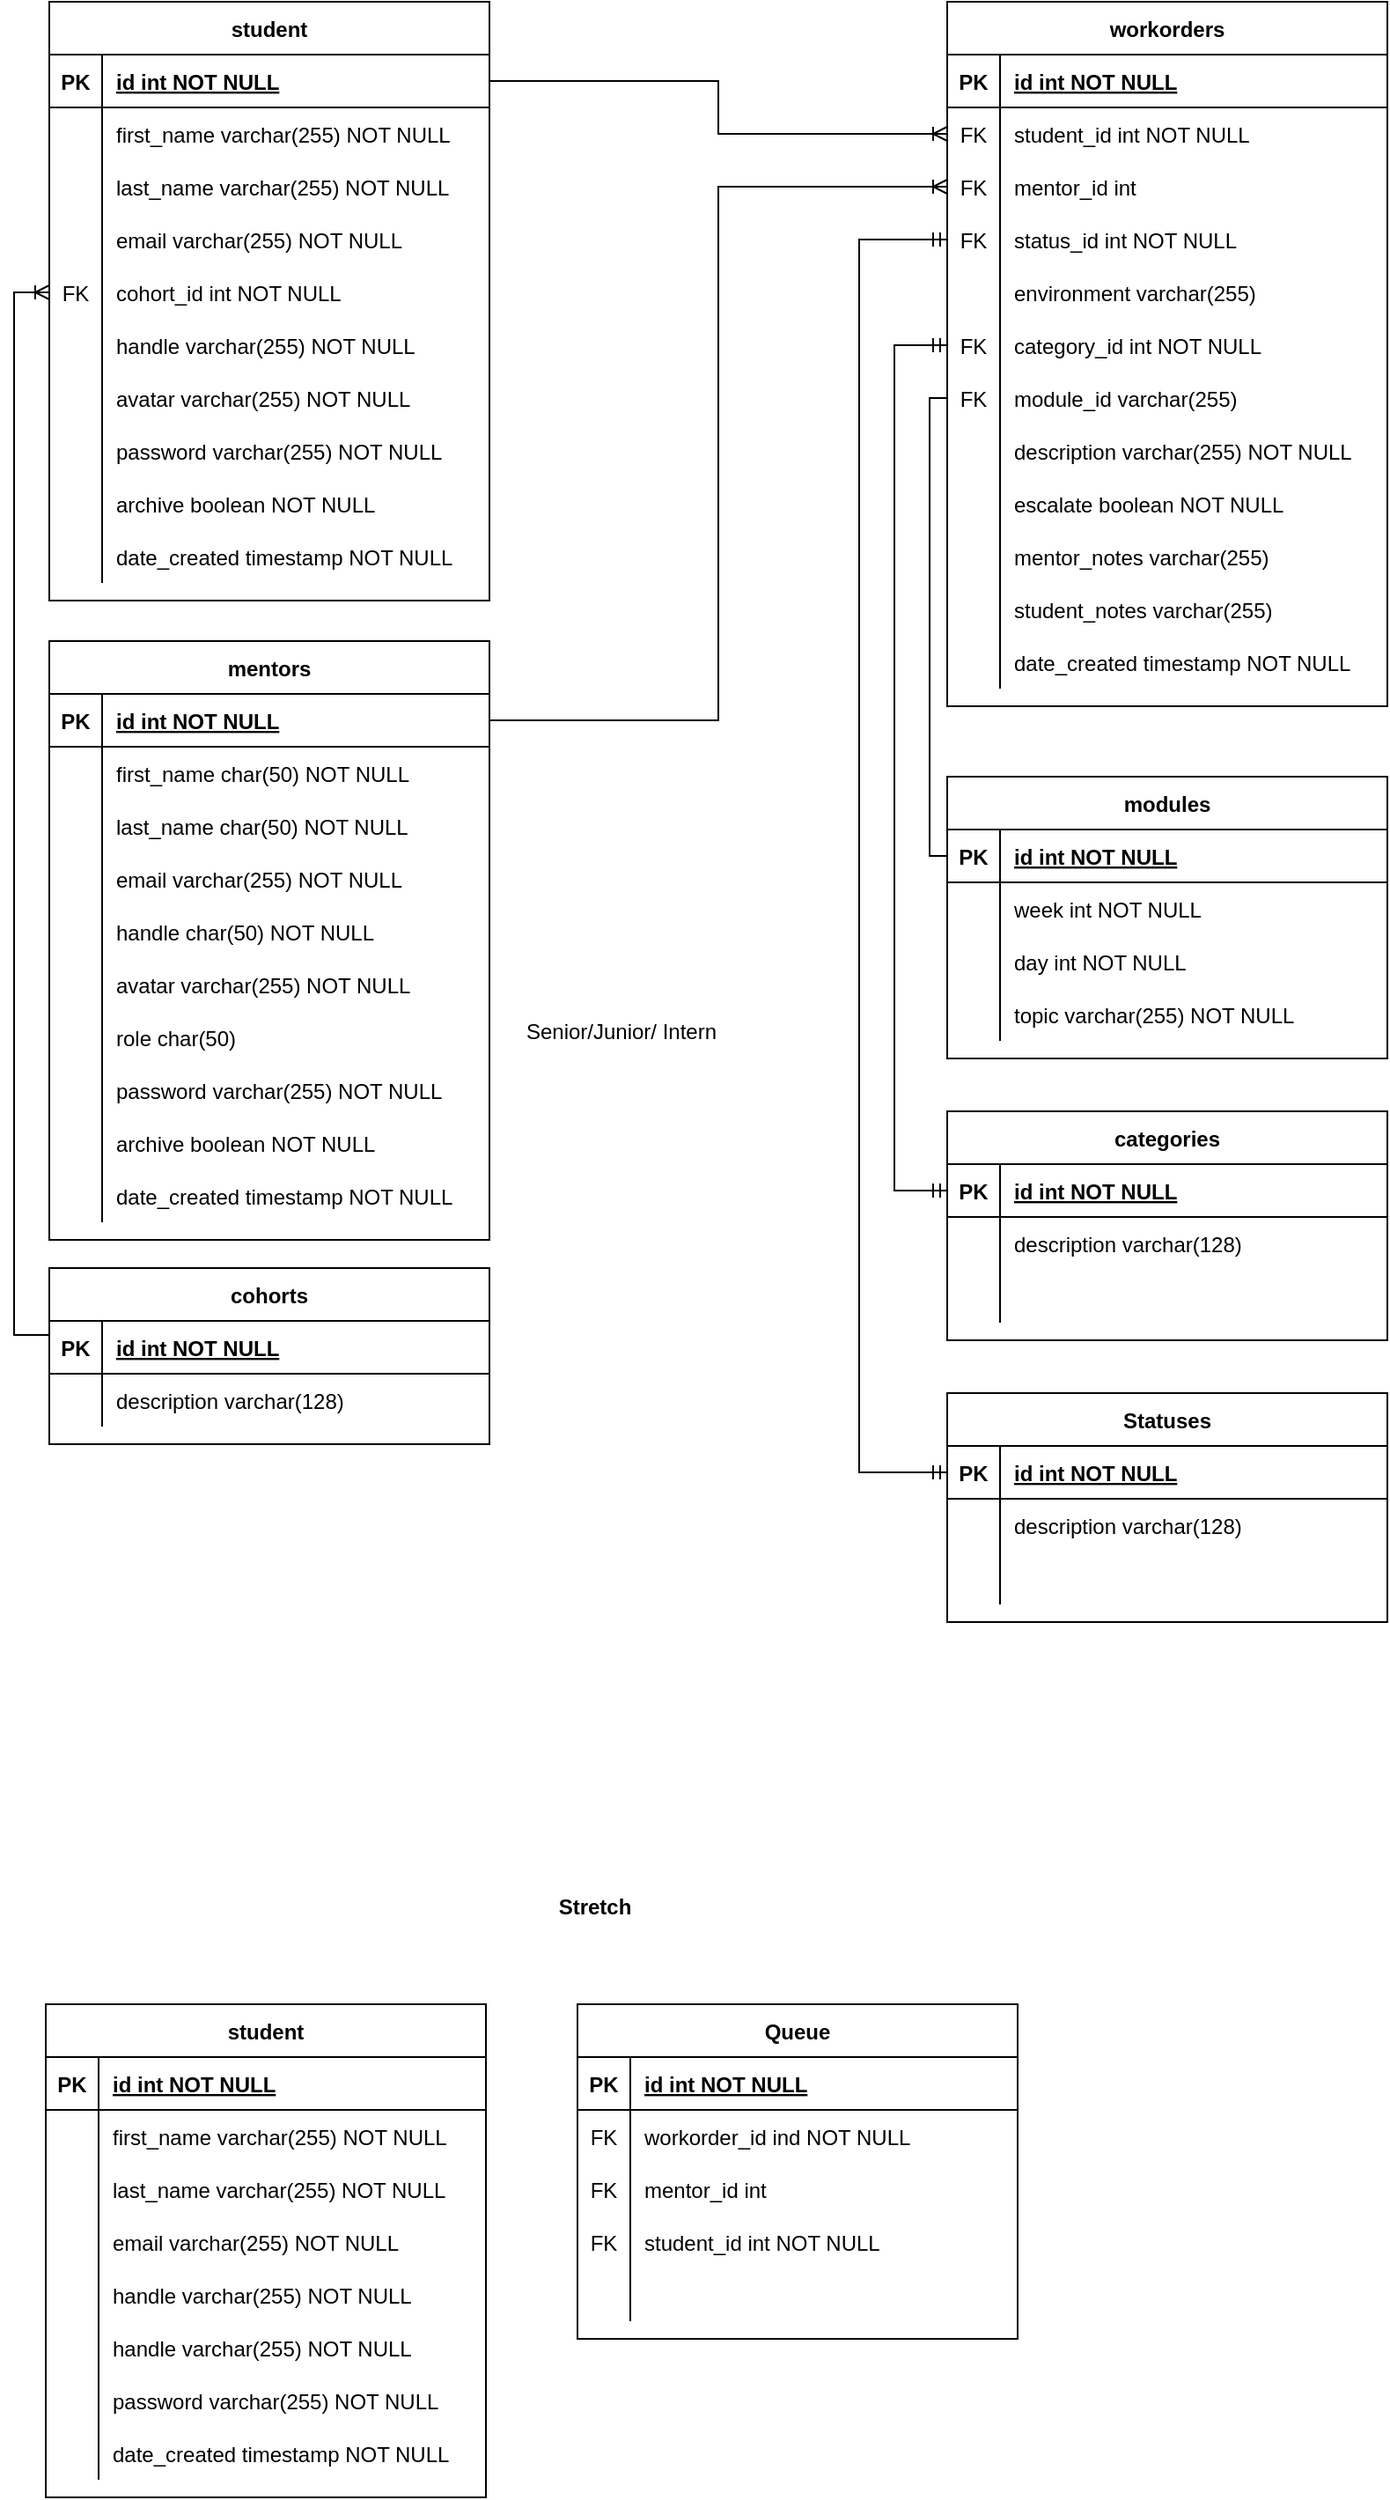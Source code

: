 <mxfile version="18.0.1" type="device"><diagram id="R2lEEEUBdFMjLlhIrx00" name="Page-1"><mxGraphModel dx="946" dy="672" grid="1" gridSize="10" guides="1" tooltips="1" connect="1" arrows="1" fold="1" page="1" pageScale="1" pageWidth="850" pageHeight="1100" math="0" shadow="0" extFonts="Permanent Marker^https://fonts.googleapis.com/css?family=Permanent+Marker"><root><mxCell id="0"/><mxCell id="1" parent="0"/><mxCell id="C-vyLk0tnHw3VtMMgP7b-2" value="workorders" style="shape=table;startSize=30;container=1;collapsible=1;childLayout=tableLayout;fixedRows=1;rowLines=0;fontStyle=1;align=center;resizeLast=1;" parent="1" vertex="1"><mxGeometry x="550" y="43" width="250" height="400" as="geometry"/></mxCell><mxCell id="C-vyLk0tnHw3VtMMgP7b-3" value="" style="shape=partialRectangle;collapsible=0;dropTarget=0;pointerEvents=0;fillColor=none;points=[[0,0.5],[1,0.5]];portConstraint=eastwest;top=0;left=0;right=0;bottom=1;" parent="C-vyLk0tnHw3VtMMgP7b-2" vertex="1"><mxGeometry y="30" width="250" height="30" as="geometry"/></mxCell><mxCell id="C-vyLk0tnHw3VtMMgP7b-4" value="PK" style="shape=partialRectangle;overflow=hidden;connectable=0;fillColor=none;top=0;left=0;bottom=0;right=0;fontStyle=1;" parent="C-vyLk0tnHw3VtMMgP7b-3" vertex="1"><mxGeometry width="30" height="30" as="geometry"><mxRectangle width="30" height="30" as="alternateBounds"/></mxGeometry></mxCell><mxCell id="C-vyLk0tnHw3VtMMgP7b-5" value="id int NOT NULL " style="shape=partialRectangle;overflow=hidden;connectable=0;fillColor=none;top=0;left=0;bottom=0;right=0;align=left;spacingLeft=6;fontStyle=5;" parent="C-vyLk0tnHw3VtMMgP7b-3" vertex="1"><mxGeometry x="30" width="220" height="30" as="geometry"><mxRectangle width="220" height="30" as="alternateBounds"/></mxGeometry></mxCell><mxCell id="C-vyLk0tnHw3VtMMgP7b-6" value="" style="shape=partialRectangle;collapsible=0;dropTarget=0;pointerEvents=0;fillColor=none;points=[[0,0.5],[1,0.5]];portConstraint=eastwest;top=0;left=0;right=0;bottom=0;" parent="C-vyLk0tnHw3VtMMgP7b-2" vertex="1"><mxGeometry y="60" width="250" height="30" as="geometry"/></mxCell><mxCell id="C-vyLk0tnHw3VtMMgP7b-7" value="FK" style="shape=partialRectangle;overflow=hidden;connectable=0;fillColor=none;top=0;left=0;bottom=0;right=0;" parent="C-vyLk0tnHw3VtMMgP7b-6" vertex="1"><mxGeometry width="30" height="30" as="geometry"><mxRectangle width="30" height="30" as="alternateBounds"/></mxGeometry></mxCell><mxCell id="C-vyLk0tnHw3VtMMgP7b-8" value="student_id int NOT NULL" style="shape=partialRectangle;overflow=hidden;connectable=0;fillColor=none;top=0;left=0;bottom=0;right=0;align=left;spacingLeft=6;" parent="C-vyLk0tnHw3VtMMgP7b-6" vertex="1"><mxGeometry x="30" width="220" height="30" as="geometry"><mxRectangle width="220" height="30" as="alternateBounds"/></mxGeometry></mxCell><mxCell id="C-vyLk0tnHw3VtMMgP7b-9" value="" style="shape=partialRectangle;collapsible=0;dropTarget=0;pointerEvents=0;fillColor=none;points=[[0,0.5],[1,0.5]];portConstraint=eastwest;top=0;left=0;right=0;bottom=0;" parent="C-vyLk0tnHw3VtMMgP7b-2" vertex="1"><mxGeometry y="90" width="250" height="30" as="geometry"/></mxCell><mxCell id="C-vyLk0tnHw3VtMMgP7b-10" value="FK" style="shape=partialRectangle;overflow=hidden;connectable=0;fillColor=none;top=0;left=0;bottom=0;right=0;" parent="C-vyLk0tnHw3VtMMgP7b-9" vertex="1"><mxGeometry width="30" height="30" as="geometry"><mxRectangle width="30" height="30" as="alternateBounds"/></mxGeometry></mxCell><mxCell id="C-vyLk0tnHw3VtMMgP7b-11" value="mentor_id int" style="shape=partialRectangle;overflow=hidden;connectable=0;fillColor=none;top=0;left=0;bottom=0;right=0;align=left;spacingLeft=6;" parent="C-vyLk0tnHw3VtMMgP7b-9" vertex="1"><mxGeometry x="30" width="220" height="30" as="geometry"><mxRectangle width="220" height="30" as="alternateBounds"/></mxGeometry></mxCell><mxCell id="LG5IcgNBDpSV5oJkp3IY-35" value="" style="shape=partialRectangle;collapsible=0;dropTarget=0;pointerEvents=0;fillColor=none;points=[[0,0.5],[1,0.5]];portConstraint=eastwest;top=0;left=0;right=0;bottom=0;" parent="C-vyLk0tnHw3VtMMgP7b-2" vertex="1"><mxGeometry y="120" width="250" height="30" as="geometry"/></mxCell><mxCell id="LG5IcgNBDpSV5oJkp3IY-36" value="FK" style="shape=partialRectangle;overflow=hidden;connectable=0;fillColor=none;top=0;left=0;bottom=0;right=0;" parent="LG5IcgNBDpSV5oJkp3IY-35" vertex="1"><mxGeometry width="30" height="30" as="geometry"><mxRectangle width="30" height="30" as="alternateBounds"/></mxGeometry></mxCell><mxCell id="LG5IcgNBDpSV5oJkp3IY-37" value="status_id int NOT NULL" style="shape=partialRectangle;overflow=hidden;connectable=0;fillColor=none;top=0;left=0;bottom=0;right=0;align=left;spacingLeft=6;" parent="LG5IcgNBDpSV5oJkp3IY-35" vertex="1"><mxGeometry x="30" width="220" height="30" as="geometry"><mxRectangle width="220" height="30" as="alternateBounds"/></mxGeometry></mxCell><mxCell id="LG5IcgNBDpSV5oJkp3IY-32" value="" style="shape=partialRectangle;collapsible=0;dropTarget=0;pointerEvents=0;fillColor=none;points=[[0,0.5],[1,0.5]];portConstraint=eastwest;top=0;left=0;right=0;bottom=0;" parent="C-vyLk0tnHw3VtMMgP7b-2" vertex="1"><mxGeometry y="150" width="250" height="30" as="geometry"/></mxCell><mxCell id="LG5IcgNBDpSV5oJkp3IY-33" value="" style="shape=partialRectangle;overflow=hidden;connectable=0;fillColor=none;top=0;left=0;bottom=0;right=0;" parent="LG5IcgNBDpSV5oJkp3IY-32" vertex="1"><mxGeometry width="30" height="30" as="geometry"><mxRectangle width="30" height="30" as="alternateBounds"/></mxGeometry></mxCell><mxCell id="LG5IcgNBDpSV5oJkp3IY-34" value="environment varchar(255)" style="shape=partialRectangle;overflow=hidden;connectable=0;fillColor=none;top=0;left=0;bottom=0;right=0;align=left;spacingLeft=6;" parent="LG5IcgNBDpSV5oJkp3IY-32" vertex="1"><mxGeometry x="30" width="220" height="30" as="geometry"><mxRectangle width="220" height="30" as="alternateBounds"/></mxGeometry></mxCell><mxCell id="LG5IcgNBDpSV5oJkp3IY-48" value="" style="shape=partialRectangle;collapsible=0;dropTarget=0;pointerEvents=0;fillColor=none;points=[[0,0.5],[1,0.5]];portConstraint=eastwest;top=0;left=0;right=0;bottom=0;" parent="C-vyLk0tnHw3VtMMgP7b-2" vertex="1"><mxGeometry y="180" width="250" height="30" as="geometry"/></mxCell><mxCell id="LG5IcgNBDpSV5oJkp3IY-49" value="FK" style="shape=partialRectangle;overflow=hidden;connectable=0;fillColor=none;top=0;left=0;bottom=0;right=0;" parent="LG5IcgNBDpSV5oJkp3IY-48" vertex="1"><mxGeometry width="30" height="30" as="geometry"><mxRectangle width="30" height="30" as="alternateBounds"/></mxGeometry></mxCell><mxCell id="LG5IcgNBDpSV5oJkp3IY-50" value="category_id int NOT NULL" style="shape=partialRectangle;overflow=hidden;connectable=0;fillColor=none;top=0;left=0;bottom=0;right=0;align=left;spacingLeft=6;" parent="LG5IcgNBDpSV5oJkp3IY-48" vertex="1"><mxGeometry x="30" width="220" height="30" as="geometry"><mxRectangle width="220" height="30" as="alternateBounds"/></mxGeometry></mxCell><mxCell id="LG5IcgNBDpSV5oJkp3IY-61" value="" style="shape=partialRectangle;collapsible=0;dropTarget=0;pointerEvents=0;fillColor=none;points=[[0,0.5],[1,0.5]];portConstraint=eastwest;top=0;left=0;right=0;bottom=0;" parent="C-vyLk0tnHw3VtMMgP7b-2" vertex="1"><mxGeometry y="210" width="250" height="30" as="geometry"/></mxCell><mxCell id="LG5IcgNBDpSV5oJkp3IY-62" value="FK" style="shape=partialRectangle;overflow=hidden;connectable=0;fillColor=none;top=0;left=0;bottom=0;right=0;" parent="LG5IcgNBDpSV5oJkp3IY-61" vertex="1"><mxGeometry width="30" height="30" as="geometry"><mxRectangle width="30" height="30" as="alternateBounds"/></mxGeometry></mxCell><mxCell id="LG5IcgNBDpSV5oJkp3IY-63" value="module_id varchar(255) " style="shape=partialRectangle;overflow=hidden;connectable=0;fillColor=none;top=0;left=0;bottom=0;right=0;align=left;spacingLeft=6;" parent="LG5IcgNBDpSV5oJkp3IY-61" vertex="1"><mxGeometry x="30" width="220" height="30" as="geometry"><mxRectangle width="220" height="30" as="alternateBounds"/></mxGeometry></mxCell><mxCell id="LG5IcgNBDpSV5oJkp3IY-64" value="" style="shape=partialRectangle;collapsible=0;dropTarget=0;pointerEvents=0;fillColor=none;points=[[0,0.5],[1,0.5]];portConstraint=eastwest;top=0;left=0;right=0;bottom=0;" parent="C-vyLk0tnHw3VtMMgP7b-2" vertex="1"><mxGeometry y="240" width="250" height="30" as="geometry"/></mxCell><mxCell id="LG5IcgNBDpSV5oJkp3IY-65" value="" style="shape=partialRectangle;overflow=hidden;connectable=0;fillColor=none;top=0;left=0;bottom=0;right=0;" parent="LG5IcgNBDpSV5oJkp3IY-64" vertex="1"><mxGeometry width="30" height="30" as="geometry"><mxRectangle width="30" height="30" as="alternateBounds"/></mxGeometry></mxCell><mxCell id="LG5IcgNBDpSV5oJkp3IY-66" value="description varchar(255) NOT NULL" style="shape=partialRectangle;overflow=hidden;connectable=0;fillColor=none;top=0;left=0;bottom=0;right=0;align=left;spacingLeft=6;" parent="LG5IcgNBDpSV5oJkp3IY-64" vertex="1"><mxGeometry x="30" width="220" height="30" as="geometry"><mxRectangle width="220" height="30" as="alternateBounds"/></mxGeometry></mxCell><mxCell id="LG5IcgNBDpSV5oJkp3IY-70" value="" style="shape=partialRectangle;collapsible=0;dropTarget=0;pointerEvents=0;fillColor=none;points=[[0,0.5],[1,0.5]];portConstraint=eastwest;top=0;left=0;right=0;bottom=0;" parent="C-vyLk0tnHw3VtMMgP7b-2" vertex="1"><mxGeometry y="270" width="250" height="30" as="geometry"/></mxCell><mxCell id="LG5IcgNBDpSV5oJkp3IY-71" value="" style="shape=partialRectangle;overflow=hidden;connectable=0;fillColor=none;top=0;left=0;bottom=0;right=0;" parent="LG5IcgNBDpSV5oJkp3IY-70" vertex="1"><mxGeometry width="30" height="30" as="geometry"><mxRectangle width="30" height="30" as="alternateBounds"/></mxGeometry></mxCell><mxCell id="LG5IcgNBDpSV5oJkp3IY-72" value="escalate boolean NOT NULL" style="shape=partialRectangle;overflow=hidden;connectable=0;fillColor=none;top=0;left=0;bottom=0;right=0;align=left;spacingLeft=6;" parent="LG5IcgNBDpSV5oJkp3IY-70" vertex="1"><mxGeometry x="30" width="220" height="30" as="geometry"><mxRectangle width="220" height="30" as="alternateBounds"/></mxGeometry></mxCell><mxCell id="LG5IcgNBDpSV5oJkp3IY-97" value="" style="shape=partialRectangle;collapsible=0;dropTarget=0;pointerEvents=0;fillColor=none;points=[[0,0.5],[1,0.5]];portConstraint=eastwest;top=0;left=0;right=0;bottom=0;" parent="C-vyLk0tnHw3VtMMgP7b-2" vertex="1"><mxGeometry y="300" width="250" height="30" as="geometry"/></mxCell><mxCell id="LG5IcgNBDpSV5oJkp3IY-98" value="" style="shape=partialRectangle;overflow=hidden;connectable=0;fillColor=none;top=0;left=0;bottom=0;right=0;" parent="LG5IcgNBDpSV5oJkp3IY-97" vertex="1"><mxGeometry width="30" height="30" as="geometry"><mxRectangle width="30" height="30" as="alternateBounds"/></mxGeometry></mxCell><mxCell id="LG5IcgNBDpSV5oJkp3IY-99" value="mentor_notes varchar(255)" style="shape=partialRectangle;overflow=hidden;connectable=0;fillColor=none;top=0;left=0;bottom=0;right=0;align=left;spacingLeft=6;" parent="LG5IcgNBDpSV5oJkp3IY-97" vertex="1"><mxGeometry x="30" width="220" height="30" as="geometry"><mxRectangle width="220" height="30" as="alternateBounds"/></mxGeometry></mxCell><mxCell id="LG5IcgNBDpSV5oJkp3IY-100" value="" style="shape=partialRectangle;collapsible=0;dropTarget=0;pointerEvents=0;fillColor=none;points=[[0,0.5],[1,0.5]];portConstraint=eastwest;top=0;left=0;right=0;bottom=0;" parent="C-vyLk0tnHw3VtMMgP7b-2" vertex="1"><mxGeometry y="330" width="250" height="30" as="geometry"/></mxCell><mxCell id="LG5IcgNBDpSV5oJkp3IY-101" value="" style="shape=partialRectangle;overflow=hidden;connectable=0;fillColor=none;top=0;left=0;bottom=0;right=0;" parent="LG5IcgNBDpSV5oJkp3IY-100" vertex="1"><mxGeometry width="30" height="30" as="geometry"><mxRectangle width="30" height="30" as="alternateBounds"/></mxGeometry></mxCell><mxCell id="LG5IcgNBDpSV5oJkp3IY-102" value="student_notes varchar(255)" style="shape=partialRectangle;overflow=hidden;connectable=0;fillColor=none;top=0;left=0;bottom=0;right=0;align=left;spacingLeft=6;" parent="LG5IcgNBDpSV5oJkp3IY-100" vertex="1"><mxGeometry x="30" width="220" height="30" as="geometry"><mxRectangle width="220" height="30" as="alternateBounds"/></mxGeometry></mxCell><mxCell id="LG5IcgNBDpSV5oJkp3IY-29" value="" style="shape=partialRectangle;collapsible=0;dropTarget=0;pointerEvents=0;fillColor=none;points=[[0,0.5],[1,0.5]];portConstraint=eastwest;top=0;left=0;right=0;bottom=0;" parent="C-vyLk0tnHw3VtMMgP7b-2" vertex="1"><mxGeometry y="360" width="250" height="30" as="geometry"/></mxCell><mxCell id="LG5IcgNBDpSV5oJkp3IY-30" value="" style="shape=partialRectangle;overflow=hidden;connectable=0;fillColor=none;top=0;left=0;bottom=0;right=0;" parent="LG5IcgNBDpSV5oJkp3IY-29" vertex="1"><mxGeometry width="30" height="30" as="geometry"><mxRectangle width="30" height="30" as="alternateBounds"/></mxGeometry></mxCell><mxCell id="LG5IcgNBDpSV5oJkp3IY-31" value="date_created timestamp NOT NULL" style="shape=partialRectangle;overflow=hidden;connectable=0;fillColor=none;top=0;left=0;bottom=0;right=0;align=left;spacingLeft=6;" parent="LG5IcgNBDpSV5oJkp3IY-29" vertex="1"><mxGeometry x="30" width="220" height="30" as="geometry"><mxRectangle width="220" height="30" as="alternateBounds"/></mxGeometry></mxCell><mxCell id="C-vyLk0tnHw3VtMMgP7b-13" value="modules" style="shape=table;startSize=30;container=1;collapsible=1;childLayout=tableLayout;fixedRows=1;rowLines=0;fontStyle=1;align=center;resizeLast=1;" parent="1" vertex="1"><mxGeometry x="550" y="483" width="250" height="160" as="geometry"/></mxCell><mxCell id="C-vyLk0tnHw3VtMMgP7b-14" value="" style="shape=partialRectangle;collapsible=0;dropTarget=0;pointerEvents=0;fillColor=none;points=[[0,0.5],[1,0.5]];portConstraint=eastwest;top=0;left=0;right=0;bottom=1;" parent="C-vyLk0tnHw3VtMMgP7b-13" vertex="1"><mxGeometry y="30" width="250" height="30" as="geometry"/></mxCell><mxCell id="C-vyLk0tnHw3VtMMgP7b-15" value="PK" style="shape=partialRectangle;overflow=hidden;connectable=0;fillColor=none;top=0;left=0;bottom=0;right=0;fontStyle=1;" parent="C-vyLk0tnHw3VtMMgP7b-14" vertex="1"><mxGeometry width="30" height="30" as="geometry"><mxRectangle width="30" height="30" as="alternateBounds"/></mxGeometry></mxCell><mxCell id="C-vyLk0tnHw3VtMMgP7b-16" value="id int NOT NULL " style="shape=partialRectangle;overflow=hidden;connectable=0;fillColor=none;top=0;left=0;bottom=0;right=0;align=left;spacingLeft=6;fontStyle=5;" parent="C-vyLk0tnHw3VtMMgP7b-14" vertex="1"><mxGeometry x="30" width="220" height="30" as="geometry"><mxRectangle width="220" height="30" as="alternateBounds"/></mxGeometry></mxCell><mxCell id="C-vyLk0tnHw3VtMMgP7b-17" value="" style="shape=partialRectangle;collapsible=0;dropTarget=0;pointerEvents=0;fillColor=none;points=[[0,0.5],[1,0.5]];portConstraint=eastwest;top=0;left=0;right=0;bottom=0;" parent="C-vyLk0tnHw3VtMMgP7b-13" vertex="1"><mxGeometry y="60" width="250" height="30" as="geometry"/></mxCell><mxCell id="C-vyLk0tnHw3VtMMgP7b-18" value="" style="shape=partialRectangle;overflow=hidden;connectable=0;fillColor=none;top=0;left=0;bottom=0;right=0;" parent="C-vyLk0tnHw3VtMMgP7b-17" vertex="1"><mxGeometry width="30" height="30" as="geometry"><mxRectangle width="30" height="30" as="alternateBounds"/></mxGeometry></mxCell><mxCell id="C-vyLk0tnHw3VtMMgP7b-19" value="week int NOT NULL" style="shape=partialRectangle;overflow=hidden;connectable=0;fillColor=none;top=0;left=0;bottom=0;right=0;align=left;spacingLeft=6;" parent="C-vyLk0tnHw3VtMMgP7b-17" vertex="1"><mxGeometry x="30" width="220" height="30" as="geometry"><mxRectangle width="220" height="30" as="alternateBounds"/></mxGeometry></mxCell><mxCell id="C-vyLk0tnHw3VtMMgP7b-20" value="" style="shape=partialRectangle;collapsible=0;dropTarget=0;pointerEvents=0;fillColor=none;points=[[0,0.5],[1,0.5]];portConstraint=eastwest;top=0;left=0;right=0;bottom=0;" parent="C-vyLk0tnHw3VtMMgP7b-13" vertex="1"><mxGeometry y="90" width="250" height="30" as="geometry"/></mxCell><mxCell id="C-vyLk0tnHw3VtMMgP7b-21" value="" style="shape=partialRectangle;overflow=hidden;connectable=0;fillColor=none;top=0;left=0;bottom=0;right=0;" parent="C-vyLk0tnHw3VtMMgP7b-20" vertex="1"><mxGeometry width="30" height="30" as="geometry"><mxRectangle width="30" height="30" as="alternateBounds"/></mxGeometry></mxCell><mxCell id="C-vyLk0tnHw3VtMMgP7b-22" value="day int NOT NULL" style="shape=partialRectangle;overflow=hidden;connectable=0;fillColor=none;top=0;left=0;bottom=0;right=0;align=left;spacingLeft=6;" parent="C-vyLk0tnHw3VtMMgP7b-20" vertex="1"><mxGeometry x="30" width="220" height="30" as="geometry"><mxRectangle width="220" height="30" as="alternateBounds"/></mxGeometry></mxCell><mxCell id="LG5IcgNBDpSV5oJkp3IY-67" value="" style="shape=partialRectangle;collapsible=0;dropTarget=0;pointerEvents=0;fillColor=none;points=[[0,0.5],[1,0.5]];portConstraint=eastwest;top=0;left=0;right=0;bottom=0;" parent="C-vyLk0tnHw3VtMMgP7b-13" vertex="1"><mxGeometry y="120" width="250" height="30" as="geometry"/></mxCell><mxCell id="LG5IcgNBDpSV5oJkp3IY-68" value="" style="shape=partialRectangle;overflow=hidden;connectable=0;fillColor=none;top=0;left=0;bottom=0;right=0;" parent="LG5IcgNBDpSV5oJkp3IY-67" vertex="1"><mxGeometry width="30" height="30" as="geometry"><mxRectangle width="30" height="30" as="alternateBounds"/></mxGeometry></mxCell><mxCell id="LG5IcgNBDpSV5oJkp3IY-69" value="topic varchar(255) NOT NULL" style="shape=partialRectangle;overflow=hidden;connectable=0;fillColor=none;top=0;left=0;bottom=0;right=0;align=left;spacingLeft=6;" parent="LG5IcgNBDpSV5oJkp3IY-67" vertex="1"><mxGeometry x="30" width="220" height="30" as="geometry"><mxRectangle width="220" height="30" as="alternateBounds"/></mxGeometry></mxCell><mxCell id="C-vyLk0tnHw3VtMMgP7b-23" value="student" style="shape=table;startSize=30;container=1;collapsible=1;childLayout=tableLayout;fixedRows=1;rowLines=0;fontStyle=1;align=center;resizeLast=1;" parent="1" vertex="1"><mxGeometry x="40" y="43" width="250" height="340" as="geometry"/></mxCell><mxCell id="C-vyLk0tnHw3VtMMgP7b-24" value="" style="shape=partialRectangle;collapsible=0;dropTarget=0;pointerEvents=0;fillColor=none;points=[[0,0.5],[1,0.5]];portConstraint=eastwest;top=0;left=0;right=0;bottom=1;" parent="C-vyLk0tnHw3VtMMgP7b-23" vertex="1"><mxGeometry y="30" width="250" height="30" as="geometry"/></mxCell><mxCell id="C-vyLk0tnHw3VtMMgP7b-25" value="PK" style="shape=partialRectangle;overflow=hidden;connectable=0;fillColor=none;top=0;left=0;bottom=0;right=0;fontStyle=1;" parent="C-vyLk0tnHw3VtMMgP7b-24" vertex="1"><mxGeometry width="30" height="30" as="geometry"><mxRectangle width="30" height="30" as="alternateBounds"/></mxGeometry></mxCell><mxCell id="C-vyLk0tnHw3VtMMgP7b-26" value="id int NOT NULL " style="shape=partialRectangle;overflow=hidden;connectable=0;fillColor=none;top=0;left=0;bottom=0;right=0;align=left;spacingLeft=6;fontStyle=5;" parent="C-vyLk0tnHw3VtMMgP7b-24" vertex="1"><mxGeometry x="30" width="220" height="30" as="geometry"><mxRectangle width="220" height="30" as="alternateBounds"/></mxGeometry></mxCell><mxCell id="LG5IcgNBDpSV5oJkp3IY-10" value="" style="shape=partialRectangle;collapsible=0;dropTarget=0;pointerEvents=0;fillColor=none;points=[[0,0.5],[1,0.5]];portConstraint=eastwest;top=0;left=0;right=0;bottom=0;" parent="C-vyLk0tnHw3VtMMgP7b-23" vertex="1"><mxGeometry y="60" width="250" height="30" as="geometry"/></mxCell><mxCell id="LG5IcgNBDpSV5oJkp3IY-11" value="" style="shape=partialRectangle;overflow=hidden;connectable=0;fillColor=none;top=0;left=0;bottom=0;right=0;" parent="LG5IcgNBDpSV5oJkp3IY-10" vertex="1"><mxGeometry width="30" height="30" as="geometry"><mxRectangle width="30" height="30" as="alternateBounds"/></mxGeometry></mxCell><mxCell id="LG5IcgNBDpSV5oJkp3IY-12" value="first_name varchar(255) NOT NULL" style="shape=partialRectangle;overflow=hidden;connectable=0;fillColor=none;top=0;left=0;bottom=0;right=0;align=left;spacingLeft=6;" parent="LG5IcgNBDpSV5oJkp3IY-10" vertex="1"><mxGeometry x="30" width="220" height="30" as="geometry"><mxRectangle width="220" height="30" as="alternateBounds"/></mxGeometry></mxCell><mxCell id="LG5IcgNBDpSV5oJkp3IY-13" value="" style="shape=partialRectangle;collapsible=0;dropTarget=0;pointerEvents=0;fillColor=none;points=[[0,0.5],[1,0.5]];portConstraint=eastwest;top=0;left=0;right=0;bottom=0;" parent="C-vyLk0tnHw3VtMMgP7b-23" vertex="1"><mxGeometry y="90" width="250" height="30" as="geometry"/></mxCell><mxCell id="LG5IcgNBDpSV5oJkp3IY-14" value="" style="shape=partialRectangle;overflow=hidden;connectable=0;fillColor=none;top=0;left=0;bottom=0;right=0;" parent="LG5IcgNBDpSV5oJkp3IY-13" vertex="1"><mxGeometry width="30" height="30" as="geometry"><mxRectangle width="30" height="30" as="alternateBounds"/></mxGeometry></mxCell><mxCell id="LG5IcgNBDpSV5oJkp3IY-15" value="last_name varchar(255) NOT NULL" style="shape=partialRectangle;overflow=hidden;connectable=0;fillColor=none;top=0;left=0;bottom=0;right=0;align=left;spacingLeft=6;" parent="LG5IcgNBDpSV5oJkp3IY-13" vertex="1"><mxGeometry x="30" width="220" height="30" as="geometry"><mxRectangle width="220" height="30" as="alternateBounds"/></mxGeometry></mxCell><mxCell id="LG5IcgNBDpSV5oJkp3IY-74" value="" style="shape=partialRectangle;collapsible=0;dropTarget=0;pointerEvents=0;fillColor=none;points=[[0,0.5],[1,0.5]];portConstraint=eastwest;top=0;left=0;right=0;bottom=0;" parent="C-vyLk0tnHw3VtMMgP7b-23" vertex="1"><mxGeometry y="120" width="250" height="30" as="geometry"/></mxCell><mxCell id="LG5IcgNBDpSV5oJkp3IY-75" value="" style="shape=partialRectangle;overflow=hidden;connectable=0;fillColor=none;top=0;left=0;bottom=0;right=0;" parent="LG5IcgNBDpSV5oJkp3IY-74" vertex="1"><mxGeometry width="30" height="30" as="geometry"><mxRectangle width="30" height="30" as="alternateBounds"/></mxGeometry></mxCell><mxCell id="LG5IcgNBDpSV5oJkp3IY-76" value="email varchar(255) NOT NULL" style="shape=partialRectangle;overflow=hidden;connectable=0;fillColor=none;top=0;left=0;bottom=0;right=0;align=left;spacingLeft=6;" parent="LG5IcgNBDpSV5oJkp3IY-74" vertex="1"><mxGeometry x="30" width="220" height="30" as="geometry"><mxRectangle width="220" height="30" as="alternateBounds"/></mxGeometry></mxCell><mxCell id="LG5IcgNBDpSV5oJkp3IY-16" value="" style="shape=partialRectangle;collapsible=0;dropTarget=0;pointerEvents=0;fillColor=none;points=[[0,0.5],[1,0.5]];portConstraint=eastwest;top=0;left=0;right=0;bottom=0;" parent="C-vyLk0tnHw3VtMMgP7b-23" vertex="1"><mxGeometry y="150" width="250" height="30" as="geometry"/></mxCell><mxCell id="LG5IcgNBDpSV5oJkp3IY-17" value="FK" style="shape=partialRectangle;overflow=hidden;connectable=0;fillColor=none;top=0;left=0;bottom=0;right=0;" parent="LG5IcgNBDpSV5oJkp3IY-16" vertex="1"><mxGeometry width="30" height="30" as="geometry"><mxRectangle width="30" height="30" as="alternateBounds"/></mxGeometry></mxCell><mxCell id="LG5IcgNBDpSV5oJkp3IY-18" value="cohort_id int NOT NULL" style="shape=partialRectangle;overflow=hidden;connectable=0;fillColor=none;top=0;left=0;bottom=0;right=0;align=left;spacingLeft=6;" parent="LG5IcgNBDpSV5oJkp3IY-16" vertex="1"><mxGeometry x="30" width="220" height="30" as="geometry"><mxRectangle width="220" height="30" as="alternateBounds"/></mxGeometry></mxCell><mxCell id="LG5IcgNBDpSV5oJkp3IY-22" value="" style="shape=partialRectangle;collapsible=0;dropTarget=0;pointerEvents=0;fillColor=none;points=[[0,0.5],[1,0.5]];portConstraint=eastwest;top=0;left=0;right=0;bottom=0;" parent="C-vyLk0tnHw3VtMMgP7b-23" vertex="1"><mxGeometry y="180" width="250" height="30" as="geometry"/></mxCell><mxCell id="LG5IcgNBDpSV5oJkp3IY-23" value="" style="shape=partialRectangle;overflow=hidden;connectable=0;fillColor=none;top=0;left=0;bottom=0;right=0;" parent="LG5IcgNBDpSV5oJkp3IY-22" vertex="1"><mxGeometry width="30" height="30" as="geometry"><mxRectangle width="30" height="30" as="alternateBounds"/></mxGeometry></mxCell><mxCell id="LG5IcgNBDpSV5oJkp3IY-24" value="handle varchar(255) NOT NULL" style="shape=partialRectangle;overflow=hidden;connectable=0;fillColor=none;top=0;left=0;bottom=0;right=0;align=left;spacingLeft=6;" parent="LG5IcgNBDpSV5oJkp3IY-22" vertex="1"><mxGeometry x="30" width="220" height="30" as="geometry"><mxRectangle width="220" height="30" as="alternateBounds"/></mxGeometry></mxCell><mxCell id="LG5IcgNBDpSV5oJkp3IY-19" value="" style="shape=partialRectangle;collapsible=0;dropTarget=0;pointerEvents=0;fillColor=none;points=[[0,0.5],[1,0.5]];portConstraint=eastwest;top=0;left=0;right=0;bottom=0;" parent="C-vyLk0tnHw3VtMMgP7b-23" vertex="1"><mxGeometry y="210" width="250" height="30" as="geometry"/></mxCell><mxCell id="LG5IcgNBDpSV5oJkp3IY-20" value="" style="shape=partialRectangle;overflow=hidden;connectable=0;fillColor=none;top=0;left=0;bottom=0;right=0;" parent="LG5IcgNBDpSV5oJkp3IY-19" vertex="1"><mxGeometry width="30" height="30" as="geometry"><mxRectangle width="30" height="30" as="alternateBounds"/></mxGeometry></mxCell><mxCell id="LG5IcgNBDpSV5oJkp3IY-21" value="avatar varchar(255) NOT NULL" style="shape=partialRectangle;overflow=hidden;connectable=0;fillColor=none;top=0;left=0;bottom=0;right=0;align=left;spacingLeft=6;" parent="LG5IcgNBDpSV5oJkp3IY-19" vertex="1"><mxGeometry x="30" width="220" height="30" as="geometry"><mxRectangle width="220" height="30" as="alternateBounds"/></mxGeometry></mxCell><mxCell id="LG5IcgNBDpSV5oJkp3IY-131" value="" style="shape=partialRectangle;collapsible=0;dropTarget=0;pointerEvents=0;fillColor=none;points=[[0,0.5],[1,0.5]];portConstraint=eastwest;top=0;left=0;right=0;bottom=0;" parent="C-vyLk0tnHw3VtMMgP7b-23" vertex="1"><mxGeometry y="240" width="250" height="30" as="geometry"/></mxCell><mxCell id="LG5IcgNBDpSV5oJkp3IY-132" value="" style="shape=partialRectangle;overflow=hidden;connectable=0;fillColor=none;top=0;left=0;bottom=0;right=0;" parent="LG5IcgNBDpSV5oJkp3IY-131" vertex="1"><mxGeometry width="30" height="30" as="geometry"><mxRectangle width="30" height="30" as="alternateBounds"/></mxGeometry></mxCell><mxCell id="LG5IcgNBDpSV5oJkp3IY-133" value="password varchar(255) NOT NULL" style="shape=partialRectangle;overflow=hidden;connectable=0;fillColor=none;top=0;left=0;bottom=0;right=0;align=left;spacingLeft=6;" parent="LG5IcgNBDpSV5oJkp3IY-131" vertex="1"><mxGeometry x="30" width="220" height="30" as="geometry"><mxRectangle width="220" height="30" as="alternateBounds"/></mxGeometry></mxCell><mxCell id="LG5IcgNBDpSV5oJkp3IY-195" value="" style="shape=partialRectangle;collapsible=0;dropTarget=0;pointerEvents=0;fillColor=none;points=[[0,0.5],[1,0.5]];portConstraint=eastwest;top=0;left=0;right=0;bottom=0;" parent="C-vyLk0tnHw3VtMMgP7b-23" vertex="1"><mxGeometry y="270" width="250" height="30" as="geometry"/></mxCell><mxCell id="LG5IcgNBDpSV5oJkp3IY-196" value="" style="shape=partialRectangle;overflow=hidden;connectable=0;fillColor=none;top=0;left=0;bottom=0;right=0;" parent="LG5IcgNBDpSV5oJkp3IY-195" vertex="1"><mxGeometry width="30" height="30" as="geometry"><mxRectangle width="30" height="30" as="alternateBounds"/></mxGeometry></mxCell><mxCell id="LG5IcgNBDpSV5oJkp3IY-197" value="archive boolean NOT NULL" style="shape=partialRectangle;overflow=hidden;connectable=0;fillColor=none;top=0;left=0;bottom=0;right=0;align=left;spacingLeft=6;" parent="LG5IcgNBDpSV5oJkp3IY-195" vertex="1"><mxGeometry x="30" width="220" height="30" as="geometry"><mxRectangle width="220" height="30" as="alternateBounds"/></mxGeometry></mxCell><mxCell id="C-vyLk0tnHw3VtMMgP7b-27" value="" style="shape=partialRectangle;collapsible=0;dropTarget=0;pointerEvents=0;fillColor=none;points=[[0,0.5],[1,0.5]];portConstraint=eastwest;top=0;left=0;right=0;bottom=0;" parent="C-vyLk0tnHw3VtMMgP7b-23" vertex="1"><mxGeometry y="300" width="250" height="30" as="geometry"/></mxCell><mxCell id="C-vyLk0tnHw3VtMMgP7b-28" value="" style="shape=partialRectangle;overflow=hidden;connectable=0;fillColor=none;top=0;left=0;bottom=0;right=0;" parent="C-vyLk0tnHw3VtMMgP7b-27" vertex="1"><mxGeometry width="30" height="30" as="geometry"><mxRectangle width="30" height="30" as="alternateBounds"/></mxGeometry></mxCell><mxCell id="C-vyLk0tnHw3VtMMgP7b-29" value="date_created timestamp NOT NULL" style="shape=partialRectangle;overflow=hidden;connectable=0;fillColor=none;top=0;left=0;bottom=0;right=0;align=left;spacingLeft=6;" parent="C-vyLk0tnHw3VtMMgP7b-27" vertex="1"><mxGeometry x="30" width="220" height="30" as="geometry"><mxRectangle width="220" height="30" as="alternateBounds"/></mxGeometry></mxCell><mxCell id="LG5IcgNBDpSV5oJkp3IY-38" value="Statuses" style="shape=table;startSize=30;container=1;collapsible=1;childLayout=tableLayout;fixedRows=1;rowLines=0;fontStyle=1;align=center;resizeLast=1;" parent="1" vertex="1"><mxGeometry x="550" y="833" width="250" height="130" as="geometry"/></mxCell><mxCell id="LG5IcgNBDpSV5oJkp3IY-39" value="" style="shape=partialRectangle;collapsible=0;dropTarget=0;pointerEvents=0;fillColor=none;points=[[0,0.5],[1,0.5]];portConstraint=eastwest;top=0;left=0;right=0;bottom=1;" parent="LG5IcgNBDpSV5oJkp3IY-38" vertex="1"><mxGeometry y="30" width="250" height="30" as="geometry"/></mxCell><mxCell id="LG5IcgNBDpSV5oJkp3IY-40" value="PK" style="shape=partialRectangle;overflow=hidden;connectable=0;fillColor=none;top=0;left=0;bottom=0;right=0;fontStyle=1;" parent="LG5IcgNBDpSV5oJkp3IY-39" vertex="1"><mxGeometry width="30" height="30" as="geometry"><mxRectangle width="30" height="30" as="alternateBounds"/></mxGeometry></mxCell><mxCell id="LG5IcgNBDpSV5oJkp3IY-41" value="id int NOT NULL " style="shape=partialRectangle;overflow=hidden;connectable=0;fillColor=none;top=0;left=0;bottom=0;right=0;align=left;spacingLeft=6;fontStyle=5;" parent="LG5IcgNBDpSV5oJkp3IY-39" vertex="1"><mxGeometry x="30" width="220" height="30" as="geometry"><mxRectangle width="220" height="30" as="alternateBounds"/></mxGeometry></mxCell><mxCell id="LG5IcgNBDpSV5oJkp3IY-42" value="" style="shape=partialRectangle;collapsible=0;dropTarget=0;pointerEvents=0;fillColor=none;points=[[0,0.5],[1,0.5]];portConstraint=eastwest;top=0;left=0;right=0;bottom=0;" parent="LG5IcgNBDpSV5oJkp3IY-38" vertex="1"><mxGeometry y="60" width="250" height="30" as="geometry"/></mxCell><mxCell id="LG5IcgNBDpSV5oJkp3IY-43" value="" style="shape=partialRectangle;overflow=hidden;connectable=0;fillColor=none;top=0;left=0;bottom=0;right=0;" parent="LG5IcgNBDpSV5oJkp3IY-42" vertex="1"><mxGeometry width="30" height="30" as="geometry"><mxRectangle width="30" height="30" as="alternateBounds"/></mxGeometry></mxCell><mxCell id="LG5IcgNBDpSV5oJkp3IY-44" value="description varchar(128)" style="shape=partialRectangle;overflow=hidden;connectable=0;fillColor=none;top=0;left=0;bottom=0;right=0;align=left;spacingLeft=6;" parent="LG5IcgNBDpSV5oJkp3IY-42" vertex="1"><mxGeometry x="30" width="220" height="30" as="geometry"><mxRectangle width="220" height="30" as="alternateBounds"/></mxGeometry></mxCell><mxCell id="LG5IcgNBDpSV5oJkp3IY-45" value="" style="shape=partialRectangle;collapsible=0;dropTarget=0;pointerEvents=0;fillColor=none;points=[[0,0.5],[1,0.5]];portConstraint=eastwest;top=0;left=0;right=0;bottom=0;" parent="LG5IcgNBDpSV5oJkp3IY-38" vertex="1"><mxGeometry y="90" width="250" height="30" as="geometry"/></mxCell><mxCell id="LG5IcgNBDpSV5oJkp3IY-46" value="" style="shape=partialRectangle;overflow=hidden;connectable=0;fillColor=none;top=0;left=0;bottom=0;right=0;" parent="LG5IcgNBDpSV5oJkp3IY-45" vertex="1"><mxGeometry width="30" height="30" as="geometry"><mxRectangle width="30" height="30" as="alternateBounds"/></mxGeometry></mxCell><mxCell id="LG5IcgNBDpSV5oJkp3IY-47" value="" style="shape=partialRectangle;overflow=hidden;connectable=0;fillColor=none;top=0;left=0;bottom=0;right=0;align=left;spacingLeft=6;" parent="LG5IcgNBDpSV5oJkp3IY-45" vertex="1"><mxGeometry x="30" width="220" height="30" as="geometry"><mxRectangle width="220" height="30" as="alternateBounds"/></mxGeometry></mxCell><mxCell id="LG5IcgNBDpSV5oJkp3IY-51" value="categories" style="shape=table;startSize=30;container=1;collapsible=1;childLayout=tableLayout;fixedRows=1;rowLines=0;fontStyle=1;align=center;resizeLast=1;" parent="1" vertex="1"><mxGeometry x="550" y="673" width="250" height="130" as="geometry"/></mxCell><mxCell id="LG5IcgNBDpSV5oJkp3IY-52" value="" style="shape=partialRectangle;collapsible=0;dropTarget=0;pointerEvents=0;fillColor=none;points=[[0,0.5],[1,0.5]];portConstraint=eastwest;top=0;left=0;right=0;bottom=1;" parent="LG5IcgNBDpSV5oJkp3IY-51" vertex="1"><mxGeometry y="30" width="250" height="30" as="geometry"/></mxCell><mxCell id="LG5IcgNBDpSV5oJkp3IY-53" value="PK" style="shape=partialRectangle;overflow=hidden;connectable=0;fillColor=none;top=0;left=0;bottom=0;right=0;fontStyle=1;" parent="LG5IcgNBDpSV5oJkp3IY-52" vertex="1"><mxGeometry width="30" height="30" as="geometry"><mxRectangle width="30" height="30" as="alternateBounds"/></mxGeometry></mxCell><mxCell id="LG5IcgNBDpSV5oJkp3IY-54" value="id int NOT NULL " style="shape=partialRectangle;overflow=hidden;connectable=0;fillColor=none;top=0;left=0;bottom=0;right=0;align=left;spacingLeft=6;fontStyle=5;" parent="LG5IcgNBDpSV5oJkp3IY-52" vertex="1"><mxGeometry x="30" width="220" height="30" as="geometry"><mxRectangle width="220" height="30" as="alternateBounds"/></mxGeometry></mxCell><mxCell id="LG5IcgNBDpSV5oJkp3IY-55" value="" style="shape=partialRectangle;collapsible=0;dropTarget=0;pointerEvents=0;fillColor=none;points=[[0,0.5],[1,0.5]];portConstraint=eastwest;top=0;left=0;right=0;bottom=0;" parent="LG5IcgNBDpSV5oJkp3IY-51" vertex="1"><mxGeometry y="60" width="250" height="30" as="geometry"/></mxCell><mxCell id="LG5IcgNBDpSV5oJkp3IY-56" value="" style="shape=partialRectangle;overflow=hidden;connectable=0;fillColor=none;top=0;left=0;bottom=0;right=0;" parent="LG5IcgNBDpSV5oJkp3IY-55" vertex="1"><mxGeometry width="30" height="30" as="geometry"><mxRectangle width="30" height="30" as="alternateBounds"/></mxGeometry></mxCell><mxCell id="LG5IcgNBDpSV5oJkp3IY-57" value="description varchar(128)" style="shape=partialRectangle;overflow=hidden;connectable=0;fillColor=none;top=0;left=0;bottom=0;right=0;align=left;spacingLeft=6;" parent="LG5IcgNBDpSV5oJkp3IY-55" vertex="1"><mxGeometry x="30" width="220" height="30" as="geometry"><mxRectangle width="220" height="30" as="alternateBounds"/></mxGeometry></mxCell><mxCell id="LG5IcgNBDpSV5oJkp3IY-58" value="" style="shape=partialRectangle;collapsible=0;dropTarget=0;pointerEvents=0;fillColor=none;points=[[0,0.5],[1,0.5]];portConstraint=eastwest;top=0;left=0;right=0;bottom=0;" parent="LG5IcgNBDpSV5oJkp3IY-51" vertex="1"><mxGeometry y="90" width="250" height="30" as="geometry"/></mxCell><mxCell id="LG5IcgNBDpSV5oJkp3IY-59" value="" style="shape=partialRectangle;overflow=hidden;connectable=0;fillColor=none;top=0;left=0;bottom=0;right=0;" parent="LG5IcgNBDpSV5oJkp3IY-58" vertex="1"><mxGeometry width="30" height="30" as="geometry"><mxRectangle width="30" height="30" as="alternateBounds"/></mxGeometry></mxCell><mxCell id="LG5IcgNBDpSV5oJkp3IY-60" value="" style="shape=partialRectangle;overflow=hidden;connectable=0;fillColor=none;top=0;left=0;bottom=0;right=0;align=left;spacingLeft=6;" parent="LG5IcgNBDpSV5oJkp3IY-58" vertex="1"><mxGeometry x="30" width="220" height="30" as="geometry"><mxRectangle width="220" height="30" as="alternateBounds"/></mxGeometry></mxCell><mxCell id="LG5IcgNBDpSV5oJkp3IY-77" value="cohorts" style="shape=table;startSize=30;container=1;collapsible=1;childLayout=tableLayout;fixedRows=1;rowLines=0;fontStyle=1;align=center;resizeLast=1;" parent="1" vertex="1"><mxGeometry x="40" y="762" width="250" height="100" as="geometry"/></mxCell><mxCell id="LG5IcgNBDpSV5oJkp3IY-78" value="" style="shape=partialRectangle;collapsible=0;dropTarget=0;pointerEvents=0;fillColor=none;points=[[0,0.5],[1,0.5]];portConstraint=eastwest;top=0;left=0;right=0;bottom=1;" parent="LG5IcgNBDpSV5oJkp3IY-77" vertex="1"><mxGeometry y="30" width="250" height="30" as="geometry"/></mxCell><mxCell id="LG5IcgNBDpSV5oJkp3IY-79" value="PK" style="shape=partialRectangle;overflow=hidden;connectable=0;fillColor=none;top=0;left=0;bottom=0;right=0;fontStyle=1;" parent="LG5IcgNBDpSV5oJkp3IY-78" vertex="1"><mxGeometry width="30" height="30" as="geometry"><mxRectangle width="30" height="30" as="alternateBounds"/></mxGeometry></mxCell><mxCell id="LG5IcgNBDpSV5oJkp3IY-80" value="id int NOT NULL " style="shape=partialRectangle;overflow=hidden;connectable=0;fillColor=none;top=0;left=0;bottom=0;right=0;align=left;spacingLeft=6;fontStyle=5;" parent="LG5IcgNBDpSV5oJkp3IY-78" vertex="1"><mxGeometry x="30" width="220" height="30" as="geometry"><mxRectangle width="220" height="30" as="alternateBounds"/></mxGeometry></mxCell><mxCell id="LG5IcgNBDpSV5oJkp3IY-81" value="" style="shape=partialRectangle;collapsible=0;dropTarget=0;pointerEvents=0;fillColor=none;points=[[0,0.5],[1,0.5]];portConstraint=eastwest;top=0;left=0;right=0;bottom=0;" parent="LG5IcgNBDpSV5oJkp3IY-77" vertex="1"><mxGeometry y="60" width="250" height="30" as="geometry"/></mxCell><mxCell id="LG5IcgNBDpSV5oJkp3IY-82" value="" style="shape=partialRectangle;overflow=hidden;connectable=0;fillColor=none;top=0;left=0;bottom=0;right=0;" parent="LG5IcgNBDpSV5oJkp3IY-81" vertex="1"><mxGeometry width="30" height="30" as="geometry"><mxRectangle width="30" height="30" as="alternateBounds"/></mxGeometry></mxCell><mxCell id="LG5IcgNBDpSV5oJkp3IY-83" value="description varchar(128)" style="shape=partialRectangle;overflow=hidden;connectable=0;fillColor=none;top=0;left=0;bottom=0;right=0;align=left;spacingLeft=6;" parent="LG5IcgNBDpSV5oJkp3IY-81" vertex="1"><mxGeometry x="30" width="220" height="30" as="geometry"><mxRectangle width="220" height="30" as="alternateBounds"/></mxGeometry></mxCell><mxCell id="LG5IcgNBDpSV5oJkp3IY-103" value="mentors" style="shape=table;startSize=30;container=1;collapsible=1;childLayout=tableLayout;fixedRows=1;rowLines=0;fontStyle=1;align=center;resizeLast=1;" parent="1" vertex="1"><mxGeometry x="40" y="406" width="250" height="340" as="geometry"/></mxCell><mxCell id="LG5IcgNBDpSV5oJkp3IY-104" value="" style="shape=partialRectangle;collapsible=0;dropTarget=0;pointerEvents=0;fillColor=none;points=[[0,0.5],[1,0.5]];portConstraint=eastwest;top=0;left=0;right=0;bottom=1;" parent="LG5IcgNBDpSV5oJkp3IY-103" vertex="1"><mxGeometry y="30" width="250" height="30" as="geometry"/></mxCell><mxCell id="LG5IcgNBDpSV5oJkp3IY-105" value="PK" style="shape=partialRectangle;overflow=hidden;connectable=0;fillColor=none;top=0;left=0;bottom=0;right=0;fontStyle=1;" parent="LG5IcgNBDpSV5oJkp3IY-104" vertex="1"><mxGeometry width="30" height="30" as="geometry"><mxRectangle width="30" height="30" as="alternateBounds"/></mxGeometry></mxCell><mxCell id="LG5IcgNBDpSV5oJkp3IY-106" value="id int NOT NULL " style="shape=partialRectangle;overflow=hidden;connectable=0;fillColor=none;top=0;left=0;bottom=0;right=0;align=left;spacingLeft=6;fontStyle=5;" parent="LG5IcgNBDpSV5oJkp3IY-104" vertex="1"><mxGeometry x="30" width="220" height="30" as="geometry"><mxRectangle width="220" height="30" as="alternateBounds"/></mxGeometry></mxCell><mxCell id="LG5IcgNBDpSV5oJkp3IY-107" value="" style="shape=partialRectangle;collapsible=0;dropTarget=0;pointerEvents=0;fillColor=none;points=[[0,0.5],[1,0.5]];portConstraint=eastwest;top=0;left=0;right=0;bottom=0;" parent="LG5IcgNBDpSV5oJkp3IY-103" vertex="1"><mxGeometry y="60" width="250" height="30" as="geometry"/></mxCell><mxCell id="LG5IcgNBDpSV5oJkp3IY-108" value="" style="shape=partialRectangle;overflow=hidden;connectable=0;fillColor=none;top=0;left=0;bottom=0;right=0;" parent="LG5IcgNBDpSV5oJkp3IY-107" vertex="1"><mxGeometry width="30" height="30" as="geometry"><mxRectangle width="30" height="30" as="alternateBounds"/></mxGeometry></mxCell><mxCell id="LG5IcgNBDpSV5oJkp3IY-109" value="first_name char(50) NOT NULL" style="shape=partialRectangle;overflow=hidden;connectable=0;fillColor=none;top=0;left=0;bottom=0;right=0;align=left;spacingLeft=6;" parent="LG5IcgNBDpSV5oJkp3IY-107" vertex="1"><mxGeometry x="30" width="220" height="30" as="geometry"><mxRectangle width="220" height="30" as="alternateBounds"/></mxGeometry></mxCell><mxCell id="LG5IcgNBDpSV5oJkp3IY-110" value="" style="shape=partialRectangle;collapsible=0;dropTarget=0;pointerEvents=0;fillColor=none;points=[[0,0.5],[1,0.5]];portConstraint=eastwest;top=0;left=0;right=0;bottom=0;" parent="LG5IcgNBDpSV5oJkp3IY-103" vertex="1"><mxGeometry y="90" width="250" height="30" as="geometry"/></mxCell><mxCell id="LG5IcgNBDpSV5oJkp3IY-111" value="" style="shape=partialRectangle;overflow=hidden;connectable=0;fillColor=none;top=0;left=0;bottom=0;right=0;" parent="LG5IcgNBDpSV5oJkp3IY-110" vertex="1"><mxGeometry width="30" height="30" as="geometry"><mxRectangle width="30" height="30" as="alternateBounds"/></mxGeometry></mxCell><mxCell id="LG5IcgNBDpSV5oJkp3IY-112" value="last_name char(50) NOT NULL" style="shape=partialRectangle;overflow=hidden;connectable=0;fillColor=none;top=0;left=0;bottom=0;right=0;align=left;spacingLeft=6;" parent="LG5IcgNBDpSV5oJkp3IY-110" vertex="1"><mxGeometry x="30" width="220" height="30" as="geometry"><mxRectangle width="220" height="30" as="alternateBounds"/></mxGeometry></mxCell><mxCell id="LG5IcgNBDpSV5oJkp3IY-113" value="" style="shape=partialRectangle;collapsible=0;dropTarget=0;pointerEvents=0;fillColor=none;points=[[0,0.5],[1,0.5]];portConstraint=eastwest;top=0;left=0;right=0;bottom=0;" parent="LG5IcgNBDpSV5oJkp3IY-103" vertex="1"><mxGeometry y="120" width="250" height="30" as="geometry"/></mxCell><mxCell id="LG5IcgNBDpSV5oJkp3IY-114" value="" style="shape=partialRectangle;overflow=hidden;connectable=0;fillColor=none;top=0;left=0;bottom=0;right=0;" parent="LG5IcgNBDpSV5oJkp3IY-113" vertex="1"><mxGeometry width="30" height="30" as="geometry"><mxRectangle width="30" height="30" as="alternateBounds"/></mxGeometry></mxCell><mxCell id="LG5IcgNBDpSV5oJkp3IY-115" value="email varchar(255) NOT NULL" style="shape=partialRectangle;overflow=hidden;connectable=0;fillColor=none;top=0;left=0;bottom=0;right=0;align=left;spacingLeft=6;" parent="LG5IcgNBDpSV5oJkp3IY-113" vertex="1"><mxGeometry x="30" width="220" height="30" as="geometry"><mxRectangle width="220" height="30" as="alternateBounds"/></mxGeometry></mxCell><mxCell id="LG5IcgNBDpSV5oJkp3IY-119" value="" style="shape=partialRectangle;collapsible=0;dropTarget=0;pointerEvents=0;fillColor=none;points=[[0,0.5],[1,0.5]];portConstraint=eastwest;top=0;left=0;right=0;bottom=0;" parent="LG5IcgNBDpSV5oJkp3IY-103" vertex="1"><mxGeometry y="150" width="250" height="30" as="geometry"/></mxCell><mxCell id="LG5IcgNBDpSV5oJkp3IY-120" value="" style="shape=partialRectangle;overflow=hidden;connectable=0;fillColor=none;top=0;left=0;bottom=0;right=0;" parent="LG5IcgNBDpSV5oJkp3IY-119" vertex="1"><mxGeometry width="30" height="30" as="geometry"><mxRectangle width="30" height="30" as="alternateBounds"/></mxGeometry></mxCell><mxCell id="LG5IcgNBDpSV5oJkp3IY-121" value="handle char(50) NOT NULL" style="shape=partialRectangle;overflow=hidden;connectable=0;fillColor=none;top=0;left=0;bottom=0;right=0;align=left;spacingLeft=6;" parent="LG5IcgNBDpSV5oJkp3IY-119" vertex="1"><mxGeometry x="30" width="220" height="30" as="geometry"><mxRectangle width="220" height="30" as="alternateBounds"/></mxGeometry></mxCell><mxCell id="LG5IcgNBDpSV5oJkp3IY-122" value="" style="shape=partialRectangle;collapsible=0;dropTarget=0;pointerEvents=0;fillColor=none;points=[[0,0.5],[1,0.5]];portConstraint=eastwest;top=0;left=0;right=0;bottom=0;" parent="LG5IcgNBDpSV5oJkp3IY-103" vertex="1"><mxGeometry y="180" width="250" height="30" as="geometry"/></mxCell><mxCell id="LG5IcgNBDpSV5oJkp3IY-123" value="" style="shape=partialRectangle;overflow=hidden;connectable=0;fillColor=none;top=0;left=0;bottom=0;right=0;" parent="LG5IcgNBDpSV5oJkp3IY-122" vertex="1"><mxGeometry width="30" height="30" as="geometry"><mxRectangle width="30" height="30" as="alternateBounds"/></mxGeometry></mxCell><mxCell id="LG5IcgNBDpSV5oJkp3IY-124" value="avatar varchar(255) NOT NULL" style="shape=partialRectangle;overflow=hidden;connectable=0;fillColor=none;top=0;left=0;bottom=0;right=0;align=left;spacingLeft=6;" parent="LG5IcgNBDpSV5oJkp3IY-122" vertex="1"><mxGeometry x="30" width="220" height="30" as="geometry"><mxRectangle width="220" height="30" as="alternateBounds"/></mxGeometry></mxCell><mxCell id="LG5IcgNBDpSV5oJkp3IY-125" value="" style="shape=partialRectangle;collapsible=0;dropTarget=0;pointerEvents=0;fillColor=none;points=[[0,0.5],[1,0.5]];portConstraint=eastwest;top=0;left=0;right=0;bottom=0;" parent="LG5IcgNBDpSV5oJkp3IY-103" vertex="1"><mxGeometry y="210" width="250" height="30" as="geometry"/></mxCell><mxCell id="LG5IcgNBDpSV5oJkp3IY-126" value="" style="shape=partialRectangle;overflow=hidden;connectable=0;fillColor=none;top=0;left=0;bottom=0;right=0;" parent="LG5IcgNBDpSV5oJkp3IY-125" vertex="1"><mxGeometry width="30" height="30" as="geometry"><mxRectangle width="30" height="30" as="alternateBounds"/></mxGeometry></mxCell><mxCell id="LG5IcgNBDpSV5oJkp3IY-127" value="role char(50)" style="shape=partialRectangle;overflow=hidden;connectable=0;fillColor=none;top=0;left=0;bottom=0;right=0;align=left;spacingLeft=6;" parent="LG5IcgNBDpSV5oJkp3IY-125" vertex="1"><mxGeometry x="30" width="220" height="30" as="geometry"><mxRectangle width="220" height="30" as="alternateBounds"/></mxGeometry></mxCell><mxCell id="LG5IcgNBDpSV5oJkp3IY-198" value="" style="shape=partialRectangle;collapsible=0;dropTarget=0;pointerEvents=0;fillColor=none;points=[[0,0.5],[1,0.5]];portConstraint=eastwest;top=0;left=0;right=0;bottom=0;" parent="LG5IcgNBDpSV5oJkp3IY-103" vertex="1"><mxGeometry y="240" width="250" height="30" as="geometry"/></mxCell><mxCell id="LG5IcgNBDpSV5oJkp3IY-199" value="" style="shape=partialRectangle;overflow=hidden;connectable=0;fillColor=none;top=0;left=0;bottom=0;right=0;" parent="LG5IcgNBDpSV5oJkp3IY-198" vertex="1"><mxGeometry width="30" height="30" as="geometry"><mxRectangle width="30" height="30" as="alternateBounds"/></mxGeometry></mxCell><mxCell id="LG5IcgNBDpSV5oJkp3IY-200" value="password varchar(255) NOT NULL" style="shape=partialRectangle;overflow=hidden;connectable=0;fillColor=none;top=0;left=0;bottom=0;right=0;align=left;spacingLeft=6;" parent="LG5IcgNBDpSV5oJkp3IY-198" vertex="1"><mxGeometry x="30" width="220" height="30" as="geometry"><mxRectangle width="220" height="30" as="alternateBounds"/></mxGeometry></mxCell><mxCell id="LG5IcgNBDpSV5oJkp3IY-116" value="" style="shape=partialRectangle;collapsible=0;dropTarget=0;pointerEvents=0;fillColor=none;points=[[0,0.5],[1,0.5]];portConstraint=eastwest;top=0;left=0;right=0;bottom=0;" parent="LG5IcgNBDpSV5oJkp3IY-103" vertex="1"><mxGeometry y="270" width="250" height="30" as="geometry"/></mxCell><mxCell id="LG5IcgNBDpSV5oJkp3IY-117" value="" style="shape=partialRectangle;overflow=hidden;connectable=0;fillColor=none;top=0;left=0;bottom=0;right=0;" parent="LG5IcgNBDpSV5oJkp3IY-116" vertex="1"><mxGeometry width="30" height="30" as="geometry"><mxRectangle width="30" height="30" as="alternateBounds"/></mxGeometry></mxCell><mxCell id="LG5IcgNBDpSV5oJkp3IY-118" value="archive boolean NOT NULL" style="shape=partialRectangle;overflow=hidden;connectable=0;fillColor=none;top=0;left=0;bottom=0;right=0;align=left;spacingLeft=6;" parent="LG5IcgNBDpSV5oJkp3IY-116" vertex="1"><mxGeometry x="30" width="220" height="30" as="geometry"><mxRectangle width="220" height="30" as="alternateBounds"/></mxGeometry></mxCell><mxCell id="LG5IcgNBDpSV5oJkp3IY-128" value="" style="shape=partialRectangle;collapsible=0;dropTarget=0;pointerEvents=0;fillColor=none;points=[[0,0.5],[1,0.5]];portConstraint=eastwest;top=0;left=0;right=0;bottom=0;" parent="LG5IcgNBDpSV5oJkp3IY-103" vertex="1"><mxGeometry y="300" width="250" height="30" as="geometry"/></mxCell><mxCell id="LG5IcgNBDpSV5oJkp3IY-129" value="" style="shape=partialRectangle;overflow=hidden;connectable=0;fillColor=none;top=0;left=0;bottom=0;right=0;" parent="LG5IcgNBDpSV5oJkp3IY-128" vertex="1"><mxGeometry width="30" height="30" as="geometry"><mxRectangle width="30" height="30" as="alternateBounds"/></mxGeometry></mxCell><mxCell id="LG5IcgNBDpSV5oJkp3IY-130" value="date_created timestamp NOT NULL" style="shape=partialRectangle;overflow=hidden;connectable=0;fillColor=none;top=0;left=0;bottom=0;right=0;align=left;spacingLeft=6;" parent="LG5IcgNBDpSV5oJkp3IY-128" vertex="1"><mxGeometry x="30" width="220" height="30" as="geometry"><mxRectangle width="220" height="30" as="alternateBounds"/></mxGeometry></mxCell><mxCell id="LG5IcgNBDpSV5oJkp3IY-134" value="" style="edgeStyle=orthogonalEdgeStyle;fontSize=12;html=1;endArrow=ERoneToMany;rounded=0;exitX=1;exitY=0.5;exitDx=0;exitDy=0;entryX=0;entryY=0.5;entryDx=0;entryDy=0;" parent="1" source="C-vyLk0tnHw3VtMMgP7b-24" target="C-vyLk0tnHw3VtMMgP7b-6" edge="1"><mxGeometry width="100" height="100" relative="1" as="geometry"><mxPoint x="360" y="223" as="sourcePoint"/><mxPoint x="460" y="123" as="targetPoint"/></mxGeometry></mxCell><mxCell id="LG5IcgNBDpSV5oJkp3IY-135" value="" style="edgeStyle=orthogonalEdgeStyle;fontSize=12;html=1;endArrow=ERoneToMany;rounded=0;exitX=1;exitY=0.5;exitDx=0;exitDy=0;" parent="1" source="LG5IcgNBDpSV5oJkp3IY-104" target="C-vyLk0tnHw3VtMMgP7b-9" edge="1"><mxGeometry width="100" height="100" relative="1" as="geometry"><mxPoint x="300" y="98" as="sourcePoint"/><mxPoint x="540" y="153" as="targetPoint"/></mxGeometry></mxCell><mxCell id="LG5IcgNBDpSV5oJkp3IY-136" value="" style="edgeStyle=orthogonalEdgeStyle;fontSize=12;html=1;endArrow=ERoneToMany;rounded=0;exitX=0;exitY=0.5;exitDx=0;exitDy=0;entryX=0;entryY=0.5;entryDx=0;entryDy=0;" parent="1" source="LG5IcgNBDpSV5oJkp3IY-78" target="LG5IcgNBDpSV5oJkp3IY-16" edge="1"><mxGeometry width="100" height="100" relative="1" as="geometry"><mxPoint x="370" y="563" as="sourcePoint"/><mxPoint x="470" y="463" as="targetPoint"/><Array as="points"><mxPoint x="40" y="800"/><mxPoint x="20" y="800"/><mxPoint x="20" y="208"/></Array></mxGeometry></mxCell><mxCell id="LG5IcgNBDpSV5oJkp3IY-137" value="" style="edgeStyle=orthogonalEdgeStyle;fontSize=12;html=1;endArrow=none;startArrow=none;rounded=0;entryX=0;entryY=0.5;entryDx=0;entryDy=0;exitX=0;exitY=0.5;exitDx=0;exitDy=0;startFill=0;endFill=0;" parent="1" source="C-vyLk0tnHw3VtMMgP7b-14" target="LG5IcgNBDpSV5oJkp3IY-61" edge="1"><mxGeometry width="100" height="100" relative="1" as="geometry"><mxPoint x="420" y="623" as="sourcePoint"/><mxPoint x="520" y="523" as="targetPoint"/></mxGeometry></mxCell><mxCell id="LG5IcgNBDpSV5oJkp3IY-138" value="" style="edgeStyle=orthogonalEdgeStyle;fontSize=12;html=1;endArrow=ERmandOne;startArrow=ERmandOne;rounded=0;entryX=0;entryY=0.5;entryDx=0;entryDy=0;exitX=0;exitY=0.5;exitDx=0;exitDy=0;" parent="1" source="LG5IcgNBDpSV5oJkp3IY-52" target="LG5IcgNBDpSV5oJkp3IY-48" edge="1"><mxGeometry width="100" height="100" relative="1" as="geometry"><mxPoint x="560" y="538" as="sourcePoint"/><mxPoint x="560" y="278" as="targetPoint"/><Array as="points"><mxPoint x="520" y="718"/><mxPoint x="520" y="238"/></Array></mxGeometry></mxCell><mxCell id="LG5IcgNBDpSV5oJkp3IY-142" value="" style="edgeStyle=orthogonalEdgeStyle;fontSize=12;html=1;endArrow=ERmandOne;startArrow=ERmandOne;rounded=0;entryX=0;entryY=0.5;entryDx=0;entryDy=0;exitX=0;exitY=0.5;exitDx=0;exitDy=0;" parent="1" source="LG5IcgNBDpSV5oJkp3IY-39" target="LG5IcgNBDpSV5oJkp3IY-35" edge="1"><mxGeometry width="100" height="100" relative="1" as="geometry"><mxPoint x="530" y="863" as="sourcePoint"/><mxPoint x="560" y="248" as="targetPoint"/><Array as="points"><mxPoint x="500" y="878"/><mxPoint x="500" y="178"/></Array></mxGeometry></mxCell><mxCell id="LG5IcgNBDpSV5oJkp3IY-177" value="Senior/Junior/ Intern" style="text;html=1;strokeColor=none;fillColor=none;align=center;verticalAlign=middle;whiteSpace=wrap;rounded=0;" parent="1" vertex="1"><mxGeometry x="290" y="613" width="150" height="30" as="geometry"/></mxCell><mxCell id="LG5IcgNBDpSV5oJkp3IY-178" value="Stretch" style="text;html=1;strokeColor=none;fillColor=none;align=center;verticalAlign=middle;whiteSpace=wrap;rounded=0;fontStyle=1" parent="1" vertex="1"><mxGeometry x="290" y="1110" width="120" height="30" as="geometry"/></mxCell><mxCell id="LG5IcgNBDpSV5oJkp3IY-179" value="Queue" style="shape=table;startSize=30;container=1;collapsible=1;childLayout=tableLayout;fixedRows=1;rowLines=0;fontStyle=1;align=center;resizeLast=1;" parent="1" vertex="1"><mxGeometry x="340" y="1180" width="250" height="190" as="geometry"/></mxCell><mxCell id="LG5IcgNBDpSV5oJkp3IY-180" value="" style="shape=partialRectangle;collapsible=0;dropTarget=0;pointerEvents=0;fillColor=none;points=[[0,0.5],[1,0.5]];portConstraint=eastwest;top=0;left=0;right=0;bottom=1;" parent="LG5IcgNBDpSV5oJkp3IY-179" vertex="1"><mxGeometry y="30" width="250" height="30" as="geometry"/></mxCell><mxCell id="LG5IcgNBDpSV5oJkp3IY-181" value="PK" style="shape=partialRectangle;overflow=hidden;connectable=0;fillColor=none;top=0;left=0;bottom=0;right=0;fontStyle=1;" parent="LG5IcgNBDpSV5oJkp3IY-180" vertex="1"><mxGeometry width="30" height="30" as="geometry"><mxRectangle width="30" height="30" as="alternateBounds"/></mxGeometry></mxCell><mxCell id="LG5IcgNBDpSV5oJkp3IY-182" value="id int NOT NULL " style="shape=partialRectangle;overflow=hidden;connectable=0;fillColor=none;top=0;left=0;bottom=0;right=0;align=left;spacingLeft=6;fontStyle=5;" parent="LG5IcgNBDpSV5oJkp3IY-180" vertex="1"><mxGeometry x="30" width="220" height="30" as="geometry"><mxRectangle width="220" height="30" as="alternateBounds"/></mxGeometry></mxCell><mxCell id="LG5IcgNBDpSV5oJkp3IY-192" value="" style="shape=partialRectangle;collapsible=0;dropTarget=0;pointerEvents=0;fillColor=none;points=[[0,0.5],[1,0.5]];portConstraint=eastwest;top=0;left=0;right=0;bottom=0;" parent="LG5IcgNBDpSV5oJkp3IY-179" vertex="1"><mxGeometry y="60" width="250" height="30" as="geometry"/></mxCell><mxCell id="LG5IcgNBDpSV5oJkp3IY-193" value="FK" style="shape=partialRectangle;overflow=hidden;connectable=0;fillColor=none;top=0;left=0;bottom=0;right=0;" parent="LG5IcgNBDpSV5oJkp3IY-192" vertex="1"><mxGeometry width="30" height="30" as="geometry"><mxRectangle width="30" height="30" as="alternateBounds"/></mxGeometry></mxCell><mxCell id="LG5IcgNBDpSV5oJkp3IY-194" value="workorder_id ind NOT NULL" style="shape=partialRectangle;overflow=hidden;connectable=0;fillColor=none;top=0;left=0;bottom=0;right=0;align=left;spacingLeft=6;" parent="LG5IcgNBDpSV5oJkp3IY-192" vertex="1"><mxGeometry x="30" width="220" height="30" as="geometry"><mxRectangle width="220" height="30" as="alternateBounds"/></mxGeometry></mxCell><mxCell id="LG5IcgNBDpSV5oJkp3IY-183" value="" style="shape=partialRectangle;collapsible=0;dropTarget=0;pointerEvents=0;fillColor=none;points=[[0,0.5],[1,0.5]];portConstraint=eastwest;top=0;left=0;right=0;bottom=0;" parent="LG5IcgNBDpSV5oJkp3IY-179" vertex="1"><mxGeometry y="90" width="250" height="30" as="geometry"/></mxCell><mxCell id="LG5IcgNBDpSV5oJkp3IY-184" value="FK" style="shape=partialRectangle;overflow=hidden;connectable=0;fillColor=none;top=0;left=0;bottom=0;right=0;" parent="LG5IcgNBDpSV5oJkp3IY-183" vertex="1"><mxGeometry width="30" height="30" as="geometry"><mxRectangle width="30" height="30" as="alternateBounds"/></mxGeometry></mxCell><mxCell id="LG5IcgNBDpSV5oJkp3IY-185" value="mentor_id int" style="shape=partialRectangle;overflow=hidden;connectable=0;fillColor=none;top=0;left=0;bottom=0;right=0;align=left;spacingLeft=6;" parent="LG5IcgNBDpSV5oJkp3IY-183" vertex="1"><mxGeometry x="30" width="220" height="30" as="geometry"><mxRectangle width="220" height="30" as="alternateBounds"/></mxGeometry></mxCell><mxCell id="LG5IcgNBDpSV5oJkp3IY-189" value="" style="shape=partialRectangle;collapsible=0;dropTarget=0;pointerEvents=0;fillColor=none;points=[[0,0.5],[1,0.5]];portConstraint=eastwest;top=0;left=0;right=0;bottom=0;" parent="LG5IcgNBDpSV5oJkp3IY-179" vertex="1"><mxGeometry y="120" width="250" height="30" as="geometry"/></mxCell><mxCell id="LG5IcgNBDpSV5oJkp3IY-190" value="FK" style="shape=partialRectangle;overflow=hidden;connectable=0;fillColor=none;top=0;left=0;bottom=0;right=0;" parent="LG5IcgNBDpSV5oJkp3IY-189" vertex="1"><mxGeometry width="30" height="30" as="geometry"><mxRectangle width="30" height="30" as="alternateBounds"/></mxGeometry></mxCell><mxCell id="LG5IcgNBDpSV5oJkp3IY-191" value="student_id int NOT NULL" style="shape=partialRectangle;overflow=hidden;connectable=0;fillColor=none;top=0;left=0;bottom=0;right=0;align=left;spacingLeft=6;" parent="LG5IcgNBDpSV5oJkp3IY-189" vertex="1"><mxGeometry x="30" width="220" height="30" as="geometry"><mxRectangle width="220" height="30" as="alternateBounds"/></mxGeometry></mxCell><mxCell id="LG5IcgNBDpSV5oJkp3IY-186" value="" style="shape=partialRectangle;collapsible=0;dropTarget=0;pointerEvents=0;fillColor=none;points=[[0,0.5],[1,0.5]];portConstraint=eastwest;top=0;left=0;right=0;bottom=0;" parent="LG5IcgNBDpSV5oJkp3IY-179" vertex="1"><mxGeometry y="150" width="250" height="30" as="geometry"/></mxCell><mxCell id="LG5IcgNBDpSV5oJkp3IY-187" value="" style="shape=partialRectangle;overflow=hidden;connectable=0;fillColor=none;top=0;left=0;bottom=0;right=0;" parent="LG5IcgNBDpSV5oJkp3IY-186" vertex="1"><mxGeometry width="30" height="30" as="geometry"><mxRectangle width="30" height="30" as="alternateBounds"/></mxGeometry></mxCell><mxCell id="LG5IcgNBDpSV5oJkp3IY-188" value="" style="shape=partialRectangle;overflow=hidden;connectable=0;fillColor=none;top=0;left=0;bottom=0;right=0;align=left;spacingLeft=6;" parent="LG5IcgNBDpSV5oJkp3IY-186" vertex="1"><mxGeometry x="30" width="220" height="30" as="geometry"><mxRectangle width="220" height="30" as="alternateBounds"/></mxGeometry></mxCell><mxCell id="ajBx3z4oVV-C3zoXMq3o-4" value="student" style="shape=table;startSize=30;container=1;collapsible=1;childLayout=tableLayout;fixedRows=1;rowLines=0;fontStyle=1;align=center;resizeLast=1;" vertex="1" parent="1"><mxGeometry x="38" y="1180" width="250" height="280" as="geometry"/></mxCell><mxCell id="ajBx3z4oVV-C3zoXMq3o-5" value="" style="shape=partialRectangle;collapsible=0;dropTarget=0;pointerEvents=0;fillColor=none;points=[[0,0.5],[1,0.5]];portConstraint=eastwest;top=0;left=0;right=0;bottom=1;" vertex="1" parent="ajBx3z4oVV-C3zoXMq3o-4"><mxGeometry y="30" width="250" height="30" as="geometry"/></mxCell><mxCell id="ajBx3z4oVV-C3zoXMq3o-6" value="PK" style="shape=partialRectangle;overflow=hidden;connectable=0;fillColor=none;top=0;left=0;bottom=0;right=0;fontStyle=1;" vertex="1" parent="ajBx3z4oVV-C3zoXMq3o-5"><mxGeometry width="30" height="30" as="geometry"><mxRectangle width="30" height="30" as="alternateBounds"/></mxGeometry></mxCell><mxCell id="ajBx3z4oVV-C3zoXMq3o-7" value="id int NOT NULL " style="shape=partialRectangle;overflow=hidden;connectable=0;fillColor=none;top=0;left=0;bottom=0;right=0;align=left;spacingLeft=6;fontStyle=5;" vertex="1" parent="ajBx3z4oVV-C3zoXMq3o-5"><mxGeometry x="30" width="220" height="30" as="geometry"><mxRectangle width="220" height="30" as="alternateBounds"/></mxGeometry></mxCell><mxCell id="ajBx3z4oVV-C3zoXMq3o-8" value="" style="shape=partialRectangle;collapsible=0;dropTarget=0;pointerEvents=0;fillColor=none;points=[[0,0.5],[1,0.5]];portConstraint=eastwest;top=0;left=0;right=0;bottom=0;" vertex="1" parent="ajBx3z4oVV-C3zoXMq3o-4"><mxGeometry y="60" width="250" height="30" as="geometry"/></mxCell><mxCell id="ajBx3z4oVV-C3zoXMq3o-9" value="" style="shape=partialRectangle;overflow=hidden;connectable=0;fillColor=none;top=0;left=0;bottom=0;right=0;" vertex="1" parent="ajBx3z4oVV-C3zoXMq3o-8"><mxGeometry width="30" height="30" as="geometry"><mxRectangle width="30" height="30" as="alternateBounds"/></mxGeometry></mxCell><mxCell id="ajBx3z4oVV-C3zoXMq3o-10" value="first_name varchar(255) NOT NULL" style="shape=partialRectangle;overflow=hidden;connectable=0;fillColor=none;top=0;left=0;bottom=0;right=0;align=left;spacingLeft=6;" vertex="1" parent="ajBx3z4oVV-C3zoXMq3o-8"><mxGeometry x="30" width="220" height="30" as="geometry"><mxRectangle width="220" height="30" as="alternateBounds"/></mxGeometry></mxCell><mxCell id="ajBx3z4oVV-C3zoXMq3o-11" value="" style="shape=partialRectangle;collapsible=0;dropTarget=0;pointerEvents=0;fillColor=none;points=[[0,0.5],[1,0.5]];portConstraint=eastwest;top=0;left=0;right=0;bottom=0;" vertex="1" parent="ajBx3z4oVV-C3zoXMq3o-4"><mxGeometry y="90" width="250" height="30" as="geometry"/></mxCell><mxCell id="ajBx3z4oVV-C3zoXMq3o-12" value="" style="shape=partialRectangle;overflow=hidden;connectable=0;fillColor=none;top=0;left=0;bottom=0;right=0;" vertex="1" parent="ajBx3z4oVV-C3zoXMq3o-11"><mxGeometry width="30" height="30" as="geometry"><mxRectangle width="30" height="30" as="alternateBounds"/></mxGeometry></mxCell><mxCell id="ajBx3z4oVV-C3zoXMq3o-13" value="last_name varchar(255) NOT NULL" style="shape=partialRectangle;overflow=hidden;connectable=0;fillColor=none;top=0;left=0;bottom=0;right=0;align=left;spacingLeft=6;" vertex="1" parent="ajBx3z4oVV-C3zoXMq3o-11"><mxGeometry x="30" width="220" height="30" as="geometry"><mxRectangle width="220" height="30" as="alternateBounds"/></mxGeometry></mxCell><mxCell id="ajBx3z4oVV-C3zoXMq3o-35" value="" style="shape=partialRectangle;collapsible=0;dropTarget=0;pointerEvents=0;fillColor=none;points=[[0,0.5],[1,0.5]];portConstraint=eastwest;top=0;left=0;right=0;bottom=0;" vertex="1" parent="ajBx3z4oVV-C3zoXMq3o-4"><mxGeometry y="120" width="250" height="30" as="geometry"/></mxCell><mxCell id="ajBx3z4oVV-C3zoXMq3o-36" value="" style="shape=partialRectangle;overflow=hidden;connectable=0;fillColor=none;top=0;left=0;bottom=0;right=0;" vertex="1" parent="ajBx3z4oVV-C3zoXMq3o-35"><mxGeometry width="30" height="30" as="geometry"><mxRectangle width="30" height="30" as="alternateBounds"/></mxGeometry></mxCell><mxCell id="ajBx3z4oVV-C3zoXMq3o-37" value="email varchar(255) NOT NULL" style="shape=partialRectangle;overflow=hidden;connectable=0;fillColor=none;top=0;left=0;bottom=0;right=0;align=left;spacingLeft=6;" vertex="1" parent="ajBx3z4oVV-C3zoXMq3o-35"><mxGeometry x="30" width="220" height="30" as="geometry"><mxRectangle width="220" height="30" as="alternateBounds"/></mxGeometry></mxCell><mxCell id="ajBx3z4oVV-C3zoXMq3o-14" value="" style="shape=partialRectangle;collapsible=0;dropTarget=0;pointerEvents=0;fillColor=none;points=[[0,0.5],[1,0.5]];portConstraint=eastwest;top=0;left=0;right=0;bottom=0;" vertex="1" parent="ajBx3z4oVV-C3zoXMq3o-4"><mxGeometry y="150" width="250" height="30" as="geometry"/></mxCell><mxCell id="ajBx3z4oVV-C3zoXMq3o-15" value="" style="shape=partialRectangle;overflow=hidden;connectable=0;fillColor=none;top=0;left=0;bottom=0;right=0;" vertex="1" parent="ajBx3z4oVV-C3zoXMq3o-14"><mxGeometry width="30" height="30" as="geometry"><mxRectangle width="30" height="30" as="alternateBounds"/></mxGeometry></mxCell><mxCell id="ajBx3z4oVV-C3zoXMq3o-16" value="handle varchar(255) NOT NULL" style="shape=partialRectangle;overflow=hidden;connectable=0;fillColor=none;top=0;left=0;bottom=0;right=0;align=left;spacingLeft=6;" vertex="1" parent="ajBx3z4oVV-C3zoXMq3o-14"><mxGeometry x="30" width="220" height="30" as="geometry"><mxRectangle width="220" height="30" as="alternateBounds"/></mxGeometry></mxCell><mxCell id="ajBx3z4oVV-C3zoXMq3o-20" value="" style="shape=partialRectangle;collapsible=0;dropTarget=0;pointerEvents=0;fillColor=none;points=[[0,0.5],[1,0.5]];portConstraint=eastwest;top=0;left=0;right=0;bottom=0;" vertex="1" parent="ajBx3z4oVV-C3zoXMq3o-4"><mxGeometry y="180" width="250" height="30" as="geometry"/></mxCell><mxCell id="ajBx3z4oVV-C3zoXMq3o-21" value="" style="shape=partialRectangle;overflow=hidden;connectable=0;fillColor=none;top=0;left=0;bottom=0;right=0;" vertex="1" parent="ajBx3z4oVV-C3zoXMq3o-20"><mxGeometry width="30" height="30" as="geometry"><mxRectangle width="30" height="30" as="alternateBounds"/></mxGeometry></mxCell><mxCell id="ajBx3z4oVV-C3zoXMq3o-22" value="handle varchar(255) NOT NULL" style="shape=partialRectangle;overflow=hidden;connectable=0;fillColor=none;top=0;left=0;bottom=0;right=0;align=left;spacingLeft=6;" vertex="1" parent="ajBx3z4oVV-C3zoXMq3o-20"><mxGeometry x="30" width="220" height="30" as="geometry"><mxRectangle width="220" height="30" as="alternateBounds"/></mxGeometry></mxCell><mxCell id="ajBx3z4oVV-C3zoXMq3o-26" value="" style="shape=partialRectangle;collapsible=0;dropTarget=0;pointerEvents=0;fillColor=none;points=[[0,0.5],[1,0.5]];portConstraint=eastwest;top=0;left=0;right=0;bottom=0;" vertex="1" parent="ajBx3z4oVV-C3zoXMq3o-4"><mxGeometry y="210" width="250" height="30" as="geometry"/></mxCell><mxCell id="ajBx3z4oVV-C3zoXMq3o-27" value="" style="shape=partialRectangle;overflow=hidden;connectable=0;fillColor=none;top=0;left=0;bottom=0;right=0;" vertex="1" parent="ajBx3z4oVV-C3zoXMq3o-26"><mxGeometry width="30" height="30" as="geometry"><mxRectangle width="30" height="30" as="alternateBounds"/></mxGeometry></mxCell><mxCell id="ajBx3z4oVV-C3zoXMq3o-28" value="password varchar(255) NOT NULL" style="shape=partialRectangle;overflow=hidden;connectable=0;fillColor=none;top=0;left=0;bottom=0;right=0;align=left;spacingLeft=6;" vertex="1" parent="ajBx3z4oVV-C3zoXMq3o-26"><mxGeometry x="30" width="220" height="30" as="geometry"><mxRectangle width="220" height="30" as="alternateBounds"/></mxGeometry></mxCell><mxCell id="ajBx3z4oVV-C3zoXMq3o-32" value="" style="shape=partialRectangle;collapsible=0;dropTarget=0;pointerEvents=0;fillColor=none;points=[[0,0.5],[1,0.5]];portConstraint=eastwest;top=0;left=0;right=0;bottom=0;" vertex="1" parent="ajBx3z4oVV-C3zoXMq3o-4"><mxGeometry y="240" width="250" height="30" as="geometry"/></mxCell><mxCell id="ajBx3z4oVV-C3zoXMq3o-33" value="" style="shape=partialRectangle;overflow=hidden;connectable=0;fillColor=none;top=0;left=0;bottom=0;right=0;" vertex="1" parent="ajBx3z4oVV-C3zoXMq3o-32"><mxGeometry width="30" height="30" as="geometry"><mxRectangle width="30" height="30" as="alternateBounds"/></mxGeometry></mxCell><mxCell id="ajBx3z4oVV-C3zoXMq3o-34" value="date_created timestamp NOT NULL" style="shape=partialRectangle;overflow=hidden;connectable=0;fillColor=none;top=0;left=0;bottom=0;right=0;align=left;spacingLeft=6;" vertex="1" parent="ajBx3z4oVV-C3zoXMq3o-32"><mxGeometry x="30" width="220" height="30" as="geometry"><mxRectangle width="220" height="30" as="alternateBounds"/></mxGeometry></mxCell></root></mxGraphModel></diagram></mxfile>
